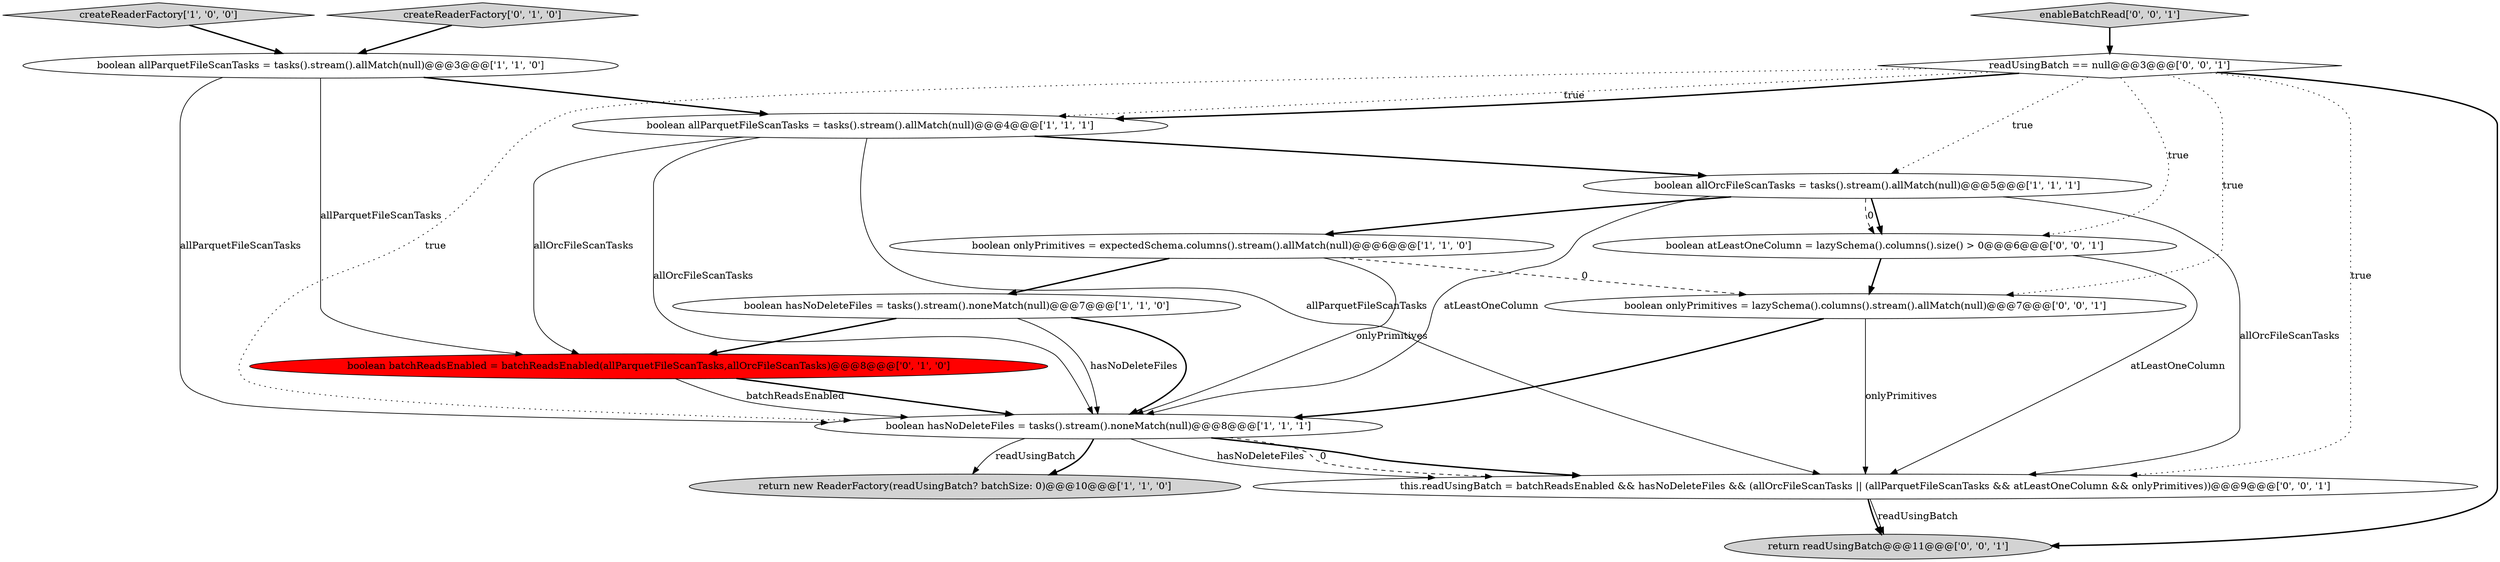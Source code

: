 digraph {
3 [style = filled, label = "return new ReaderFactory(readUsingBatch? batchSize: 0)@@@10@@@['1', '1', '0']", fillcolor = lightgray, shape = ellipse image = "AAA0AAABBB1BBB"];
4 [style = filled, label = "boolean allOrcFileScanTasks = tasks().stream().allMatch(null)@@@5@@@['1', '1', '1']", fillcolor = white, shape = ellipse image = "AAA0AAABBB1BBB"];
1 [style = filled, label = "createReaderFactory['1', '0', '0']", fillcolor = lightgray, shape = diamond image = "AAA0AAABBB1BBB"];
7 [style = filled, label = "boolean hasNoDeleteFiles = tasks().stream().noneMatch(null)@@@8@@@['1', '1', '1']", fillcolor = white, shape = ellipse image = "AAA0AAABBB1BBB"];
8 [style = filled, label = "createReaderFactory['0', '1', '0']", fillcolor = lightgray, shape = diamond image = "AAA0AAABBB2BBB"];
15 [style = filled, label = "return readUsingBatch@@@11@@@['0', '0', '1']", fillcolor = lightgray, shape = ellipse image = "AAA0AAABBB3BBB"];
5 [style = filled, label = "boolean allParquetFileScanTasks = tasks().stream().allMatch(null)@@@4@@@['1', '1', '1']", fillcolor = white, shape = ellipse image = "AAA0AAABBB1BBB"];
11 [style = filled, label = "enableBatchRead['0', '0', '1']", fillcolor = lightgray, shape = diamond image = "AAA0AAABBB3BBB"];
13 [style = filled, label = "this.readUsingBatch = batchReadsEnabled && hasNoDeleteFiles && (allOrcFileScanTasks || (allParquetFileScanTasks && atLeastOneColumn && onlyPrimitives))@@@9@@@['0', '0', '1']", fillcolor = white, shape = ellipse image = "AAA0AAABBB3BBB"];
14 [style = filled, label = "readUsingBatch == null@@@3@@@['0', '0', '1']", fillcolor = white, shape = diamond image = "AAA0AAABBB3BBB"];
12 [style = filled, label = "boolean onlyPrimitives = lazySchema().columns().stream().allMatch(null)@@@7@@@['0', '0', '1']", fillcolor = white, shape = ellipse image = "AAA0AAABBB3BBB"];
6 [style = filled, label = "boolean hasNoDeleteFiles = tasks().stream().noneMatch(null)@@@7@@@['1', '1', '0']", fillcolor = white, shape = ellipse image = "AAA0AAABBB1BBB"];
10 [style = filled, label = "boolean atLeastOneColumn = lazySchema().columns().size() > 0@@@6@@@['0', '0', '1']", fillcolor = white, shape = ellipse image = "AAA0AAABBB3BBB"];
2 [style = filled, label = "boolean allParquetFileScanTasks = tasks().stream().allMatch(null)@@@3@@@['1', '1', '0']", fillcolor = white, shape = ellipse image = "AAA0AAABBB1BBB"];
9 [style = filled, label = "boolean batchReadsEnabled = batchReadsEnabled(allParquetFileScanTasks,allOrcFileScanTasks)@@@8@@@['0', '1', '0']", fillcolor = red, shape = ellipse image = "AAA1AAABBB2BBB"];
0 [style = filled, label = "boolean onlyPrimitives = expectedSchema.columns().stream().allMatch(null)@@@6@@@['1', '1', '0']", fillcolor = white, shape = ellipse image = "AAA0AAABBB1BBB"];
7->13 [style = bold, label=""];
4->10 [style = bold, label=""];
4->7 [style = solid, label="atLeastOneColumn"];
4->13 [style = solid, label="allOrcFileScanTasks"];
7->13 [style = solid, label="hasNoDeleteFiles"];
14->12 [style = dotted, label="true"];
11->14 [style = bold, label=""];
0->6 [style = bold, label=""];
12->13 [style = solid, label="onlyPrimitives"];
5->13 [style = solid, label="allParquetFileScanTasks"];
7->3 [style = solid, label="readUsingBatch"];
0->12 [style = dashed, label="0"];
9->7 [style = bold, label=""];
9->7 [style = solid, label="batchReadsEnabled"];
5->9 [style = solid, label="allOrcFileScanTasks"];
12->7 [style = bold, label=""];
7->3 [style = bold, label=""];
14->10 [style = dotted, label="true"];
14->13 [style = dotted, label="true"];
4->0 [style = bold, label=""];
2->9 [style = solid, label="allParquetFileScanTasks"];
10->13 [style = solid, label="atLeastOneColumn"];
14->5 [style = dotted, label="true"];
8->2 [style = bold, label=""];
10->12 [style = bold, label=""];
0->7 [style = solid, label="onlyPrimitives"];
5->7 [style = solid, label="allOrcFileScanTasks"];
6->7 [style = solid, label="hasNoDeleteFiles"];
5->4 [style = bold, label=""];
14->7 [style = dotted, label="true"];
7->13 [style = dashed, label="0"];
2->7 [style = solid, label="allParquetFileScanTasks"];
14->15 [style = bold, label=""];
1->2 [style = bold, label=""];
13->15 [style = bold, label=""];
6->9 [style = bold, label=""];
6->7 [style = bold, label=""];
13->15 [style = solid, label="readUsingBatch"];
14->4 [style = dotted, label="true"];
4->10 [style = dashed, label="0"];
2->5 [style = bold, label=""];
14->5 [style = bold, label=""];
}
